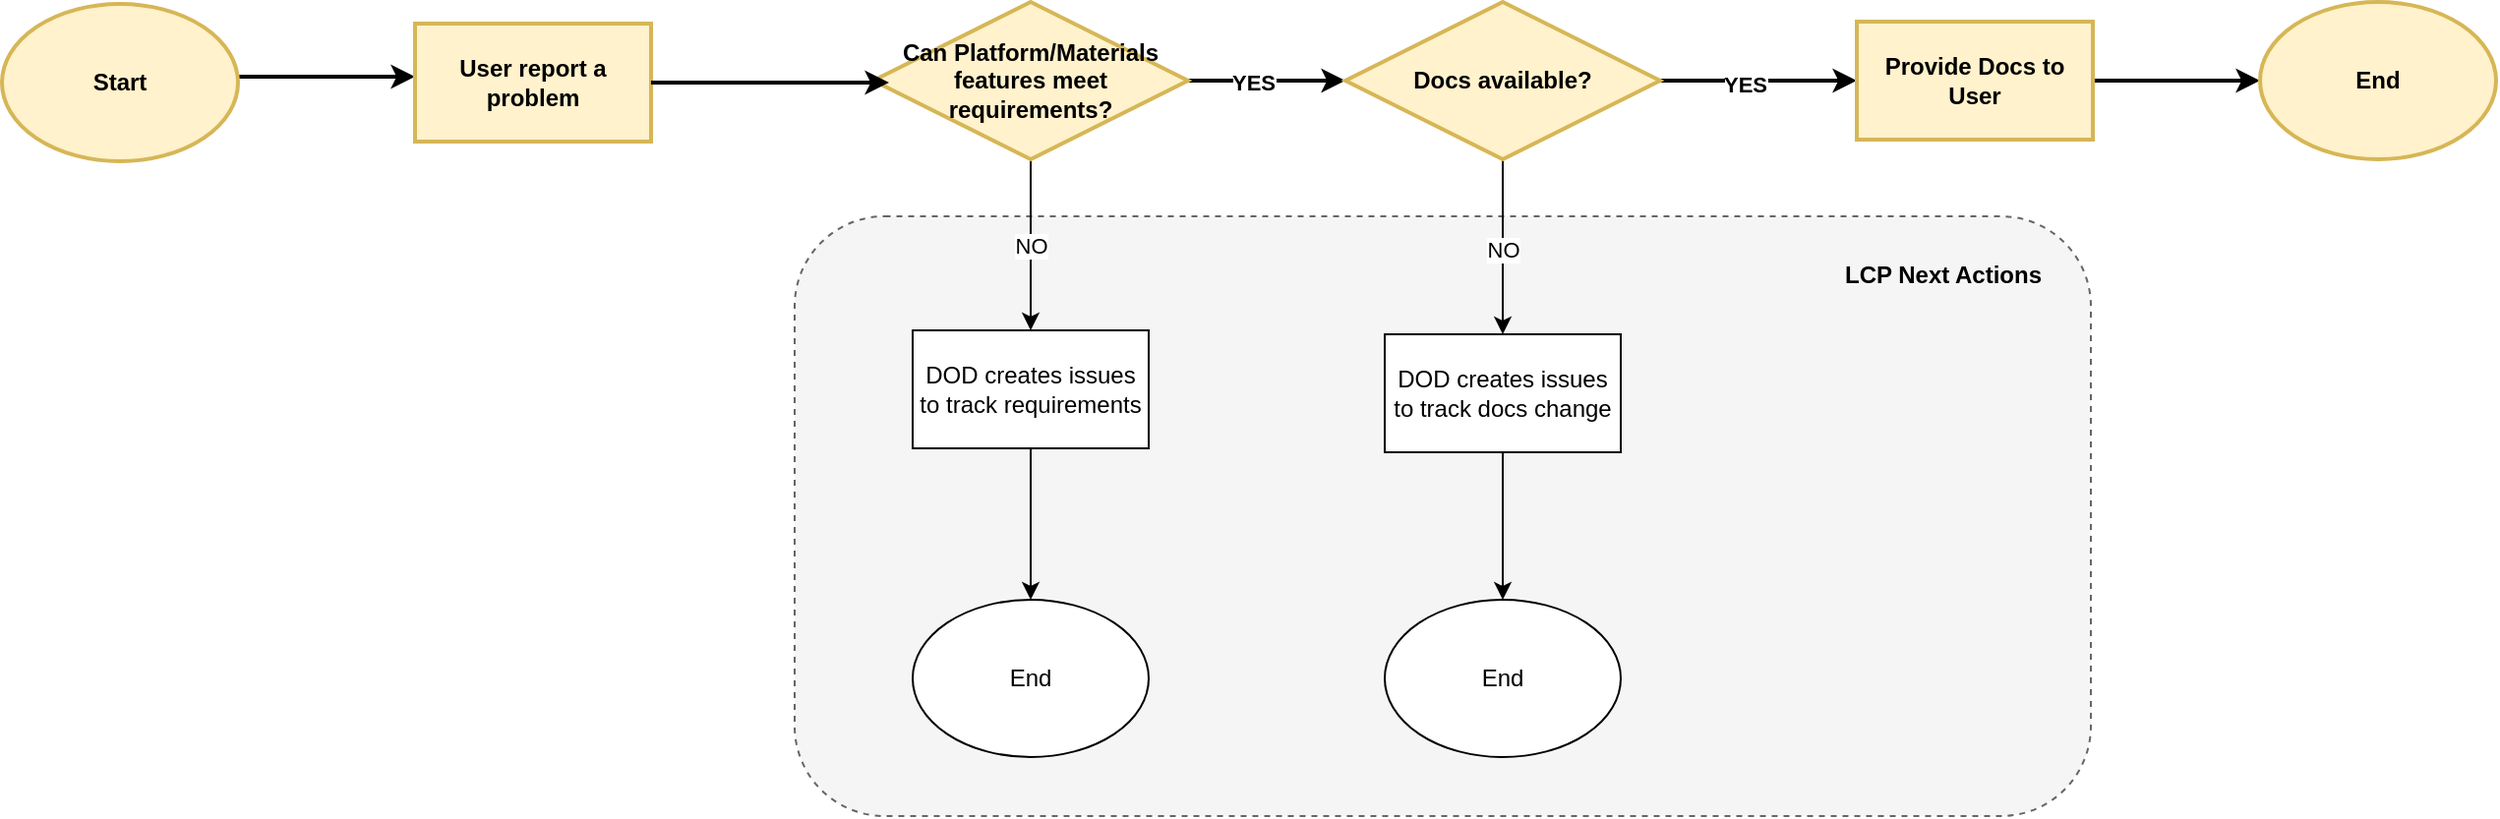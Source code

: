 <mxfile version="22.0.6" type="github">
  <diagram name="Page-1" id="VDbjTcKDVVmYoe19RtNy">
    <mxGraphModel dx="2460" dy="1057" grid="0" gridSize="10" guides="1" tooltips="1" connect="1" arrows="1" fold="1" page="0" pageScale="1" pageWidth="827" pageHeight="1169" math="0" shadow="0">
      <root>
        <mxCell id="0" />
        <mxCell id="1" parent="0" />
        <mxCell id="7_Vi50pyLoKH1lkzEPxm-31" value="" style="rounded=1;whiteSpace=wrap;html=1;dashed=1;fillColor=#f5f5f5;fontColor=#333333;strokeColor=#666666;" vertex="1" parent="1">
          <mxGeometry x="73" y="386" width="659" height="305" as="geometry" />
        </mxCell>
        <mxCell id="7_Vi50pyLoKH1lkzEPxm-34" value="" style="edgeStyle=orthogonalEdgeStyle;rounded=0;orthogonalLoop=1;jettySize=auto;html=1;strokeWidth=2;" edge="1" parent="1" source="7_Vi50pyLoKH1lkzEPxm-1" target="7_Vi50pyLoKH1lkzEPxm-33">
          <mxGeometry relative="1" as="geometry">
            <Array as="points">
              <mxPoint x="-166" y="315" />
              <mxPoint x="-166" y="315" />
            </Array>
          </mxGeometry>
        </mxCell>
        <mxCell id="7_Vi50pyLoKH1lkzEPxm-1" value="Start" style="ellipse;whiteSpace=wrap;html=1;fontStyle=1;strokeWidth=2;fillColor=#fff2cc;strokeColor=#d6b656;" vertex="1" parent="1">
          <mxGeometry x="-330" y="278" width="120" height="80" as="geometry" />
        </mxCell>
        <mxCell id="7_Vi50pyLoKH1lkzEPxm-7" value="" style="edgeStyle=orthogonalEdgeStyle;rounded=0;orthogonalLoop=1;jettySize=auto;html=1;fontStyle=1;strokeWidth=2;" edge="1" parent="1" source="7_Vi50pyLoKH1lkzEPxm-2" target="7_Vi50pyLoKH1lkzEPxm-6">
          <mxGeometry relative="1" as="geometry" />
        </mxCell>
        <mxCell id="7_Vi50pyLoKH1lkzEPxm-27" value="YES" style="edgeLabel;html=1;align=center;verticalAlign=middle;resizable=0;points=[];fontStyle=1" vertex="1" connectable="0" parent="7_Vi50pyLoKH1lkzEPxm-7">
          <mxGeometry x="-0.175" y="-1" relative="1" as="geometry">
            <mxPoint as="offset" />
          </mxGeometry>
        </mxCell>
        <mxCell id="7_Vi50pyLoKH1lkzEPxm-13" value="NO" style="edgeStyle=orthogonalEdgeStyle;rounded=0;orthogonalLoop=1;jettySize=auto;html=1;" edge="1" parent="1" source="7_Vi50pyLoKH1lkzEPxm-2" target="7_Vi50pyLoKH1lkzEPxm-17">
          <mxGeometry relative="1" as="geometry">
            <mxPoint x="193" y="437" as="targetPoint" />
          </mxGeometry>
        </mxCell>
        <mxCell id="7_Vi50pyLoKH1lkzEPxm-2" value="Can Platform/Materials&lt;br&gt;features meet requirements?" style="rhombus;whiteSpace=wrap;html=1;fontStyle=1;strokeWidth=2;fillColor=#fff2cc;strokeColor=#d6b656;" vertex="1" parent="1">
          <mxGeometry x="113" y="277" width="160" height="80" as="geometry" />
        </mxCell>
        <mxCell id="7_Vi50pyLoKH1lkzEPxm-11" value="" style="edgeStyle=orthogonalEdgeStyle;rounded=0;orthogonalLoop=1;jettySize=auto;html=1;" edge="1" parent="1" source="7_Vi50pyLoKH1lkzEPxm-6" target="7_Vi50pyLoKH1lkzEPxm-10">
          <mxGeometry relative="1" as="geometry" />
        </mxCell>
        <mxCell id="7_Vi50pyLoKH1lkzEPxm-15" value="NO" style="edgeLabel;html=1;align=center;verticalAlign=middle;resizable=0;points=[];" vertex="1" connectable="0" parent="7_Vi50pyLoKH1lkzEPxm-11">
          <mxGeometry x="0.089" y="2" relative="1" as="geometry">
            <mxPoint x="-2" y="-3" as="offset" />
          </mxGeometry>
        </mxCell>
        <mxCell id="7_Vi50pyLoKH1lkzEPxm-28" style="edgeStyle=orthogonalEdgeStyle;rounded=0;orthogonalLoop=1;jettySize=auto;html=1;strokeWidth=2;" edge="1" parent="1" source="7_Vi50pyLoKH1lkzEPxm-6" target="7_Vi50pyLoKH1lkzEPxm-8">
          <mxGeometry relative="1" as="geometry" />
        </mxCell>
        <mxCell id="7_Vi50pyLoKH1lkzEPxm-29" value="YES" style="edgeLabel;html=1;align=center;verticalAlign=middle;resizable=0;points=[];fontStyle=1" vertex="1" connectable="0" parent="7_Vi50pyLoKH1lkzEPxm-28">
          <mxGeometry x="-0.14" y="-2" relative="1" as="geometry">
            <mxPoint as="offset" />
          </mxGeometry>
        </mxCell>
        <mxCell id="7_Vi50pyLoKH1lkzEPxm-6" value="Docs available?" style="rhombus;whiteSpace=wrap;html=1;fontStyle=1;strokeWidth=2;fillColor=#fff2cc;strokeColor=#d6b656;" vertex="1" parent="1">
          <mxGeometry x="353" y="277" width="160" height="80" as="geometry" />
        </mxCell>
        <mxCell id="7_Vi50pyLoKH1lkzEPxm-22" style="edgeStyle=orthogonalEdgeStyle;rounded=0;orthogonalLoop=1;jettySize=auto;html=1;fontStyle=1;strokeWidth=2;" edge="1" parent="1" source="7_Vi50pyLoKH1lkzEPxm-8" target="7_Vi50pyLoKH1lkzEPxm-21">
          <mxGeometry relative="1" as="geometry" />
        </mxCell>
        <mxCell id="7_Vi50pyLoKH1lkzEPxm-8" value="Provide Docs to User" style="whiteSpace=wrap;html=1;fontStyle=1;strokeWidth=2;fillColor=#fff2cc;strokeColor=#d6b656;" vertex="1" parent="1">
          <mxGeometry x="613" y="287" width="120" height="60" as="geometry" />
        </mxCell>
        <mxCell id="7_Vi50pyLoKH1lkzEPxm-30" style="edgeStyle=orthogonalEdgeStyle;rounded=0;orthogonalLoop=1;jettySize=auto;html=1;" edge="1" parent="1" source="7_Vi50pyLoKH1lkzEPxm-10" target="7_Vi50pyLoKH1lkzEPxm-20">
          <mxGeometry relative="1" as="geometry" />
        </mxCell>
        <mxCell id="7_Vi50pyLoKH1lkzEPxm-10" value="DOD creates issues to track docs change" style="whiteSpace=wrap;html=1;" vertex="1" parent="1">
          <mxGeometry x="373" y="446" width="120" height="60" as="geometry" />
        </mxCell>
        <mxCell id="7_Vi50pyLoKH1lkzEPxm-24" style="edgeStyle=orthogonalEdgeStyle;rounded=0;orthogonalLoop=1;jettySize=auto;html=1;" edge="1" parent="1" source="7_Vi50pyLoKH1lkzEPxm-17" target="7_Vi50pyLoKH1lkzEPxm-23">
          <mxGeometry relative="1" as="geometry" />
        </mxCell>
        <mxCell id="7_Vi50pyLoKH1lkzEPxm-17" value="DOD creates issues to track requirements" style="whiteSpace=wrap;html=1;" vertex="1" parent="1">
          <mxGeometry x="133" y="444" width="120" height="60" as="geometry" />
        </mxCell>
        <mxCell id="7_Vi50pyLoKH1lkzEPxm-20" value="End" style="ellipse;whiteSpace=wrap;html=1;" vertex="1" parent="1">
          <mxGeometry x="373" y="581" width="120" height="80" as="geometry" />
        </mxCell>
        <mxCell id="7_Vi50pyLoKH1lkzEPxm-21" value="End" style="ellipse;whiteSpace=wrap;html=1;fontStyle=1;strokeWidth=2;fillColor=#fff2cc;strokeColor=#d6b656;" vertex="1" parent="1">
          <mxGeometry x="818" y="277" width="120" height="80" as="geometry" />
        </mxCell>
        <mxCell id="7_Vi50pyLoKH1lkzEPxm-23" value="End" style="ellipse;whiteSpace=wrap;html=1;" vertex="1" parent="1">
          <mxGeometry x="133" y="581" width="120" height="80" as="geometry" />
        </mxCell>
        <mxCell id="7_Vi50pyLoKH1lkzEPxm-32" value="LCP Next Actions" style="text;strokeColor=none;align=center;fillColor=none;html=1;verticalAlign=middle;whiteSpace=wrap;rounded=0;fontStyle=1" vertex="1" parent="1">
          <mxGeometry x="605" y="395" width="104" height="41" as="geometry" />
        </mxCell>
        <mxCell id="7_Vi50pyLoKH1lkzEPxm-33" value="User report a problem" style="whiteSpace=wrap;html=1;fillColor=#fff2cc;strokeColor=#d6b656;fontStyle=1;strokeWidth=2;" vertex="1" parent="1">
          <mxGeometry x="-120" y="288" width="120" height="60" as="geometry" />
        </mxCell>
        <mxCell id="7_Vi50pyLoKH1lkzEPxm-35" style="edgeStyle=orthogonalEdgeStyle;rounded=0;orthogonalLoop=1;jettySize=auto;html=1;entryX=0.05;entryY=0.513;entryDx=0;entryDy=0;entryPerimeter=0;strokeWidth=2;" edge="1" parent="1" source="7_Vi50pyLoKH1lkzEPxm-33" target="7_Vi50pyLoKH1lkzEPxm-2">
          <mxGeometry relative="1" as="geometry" />
        </mxCell>
      </root>
    </mxGraphModel>
  </diagram>
</mxfile>
